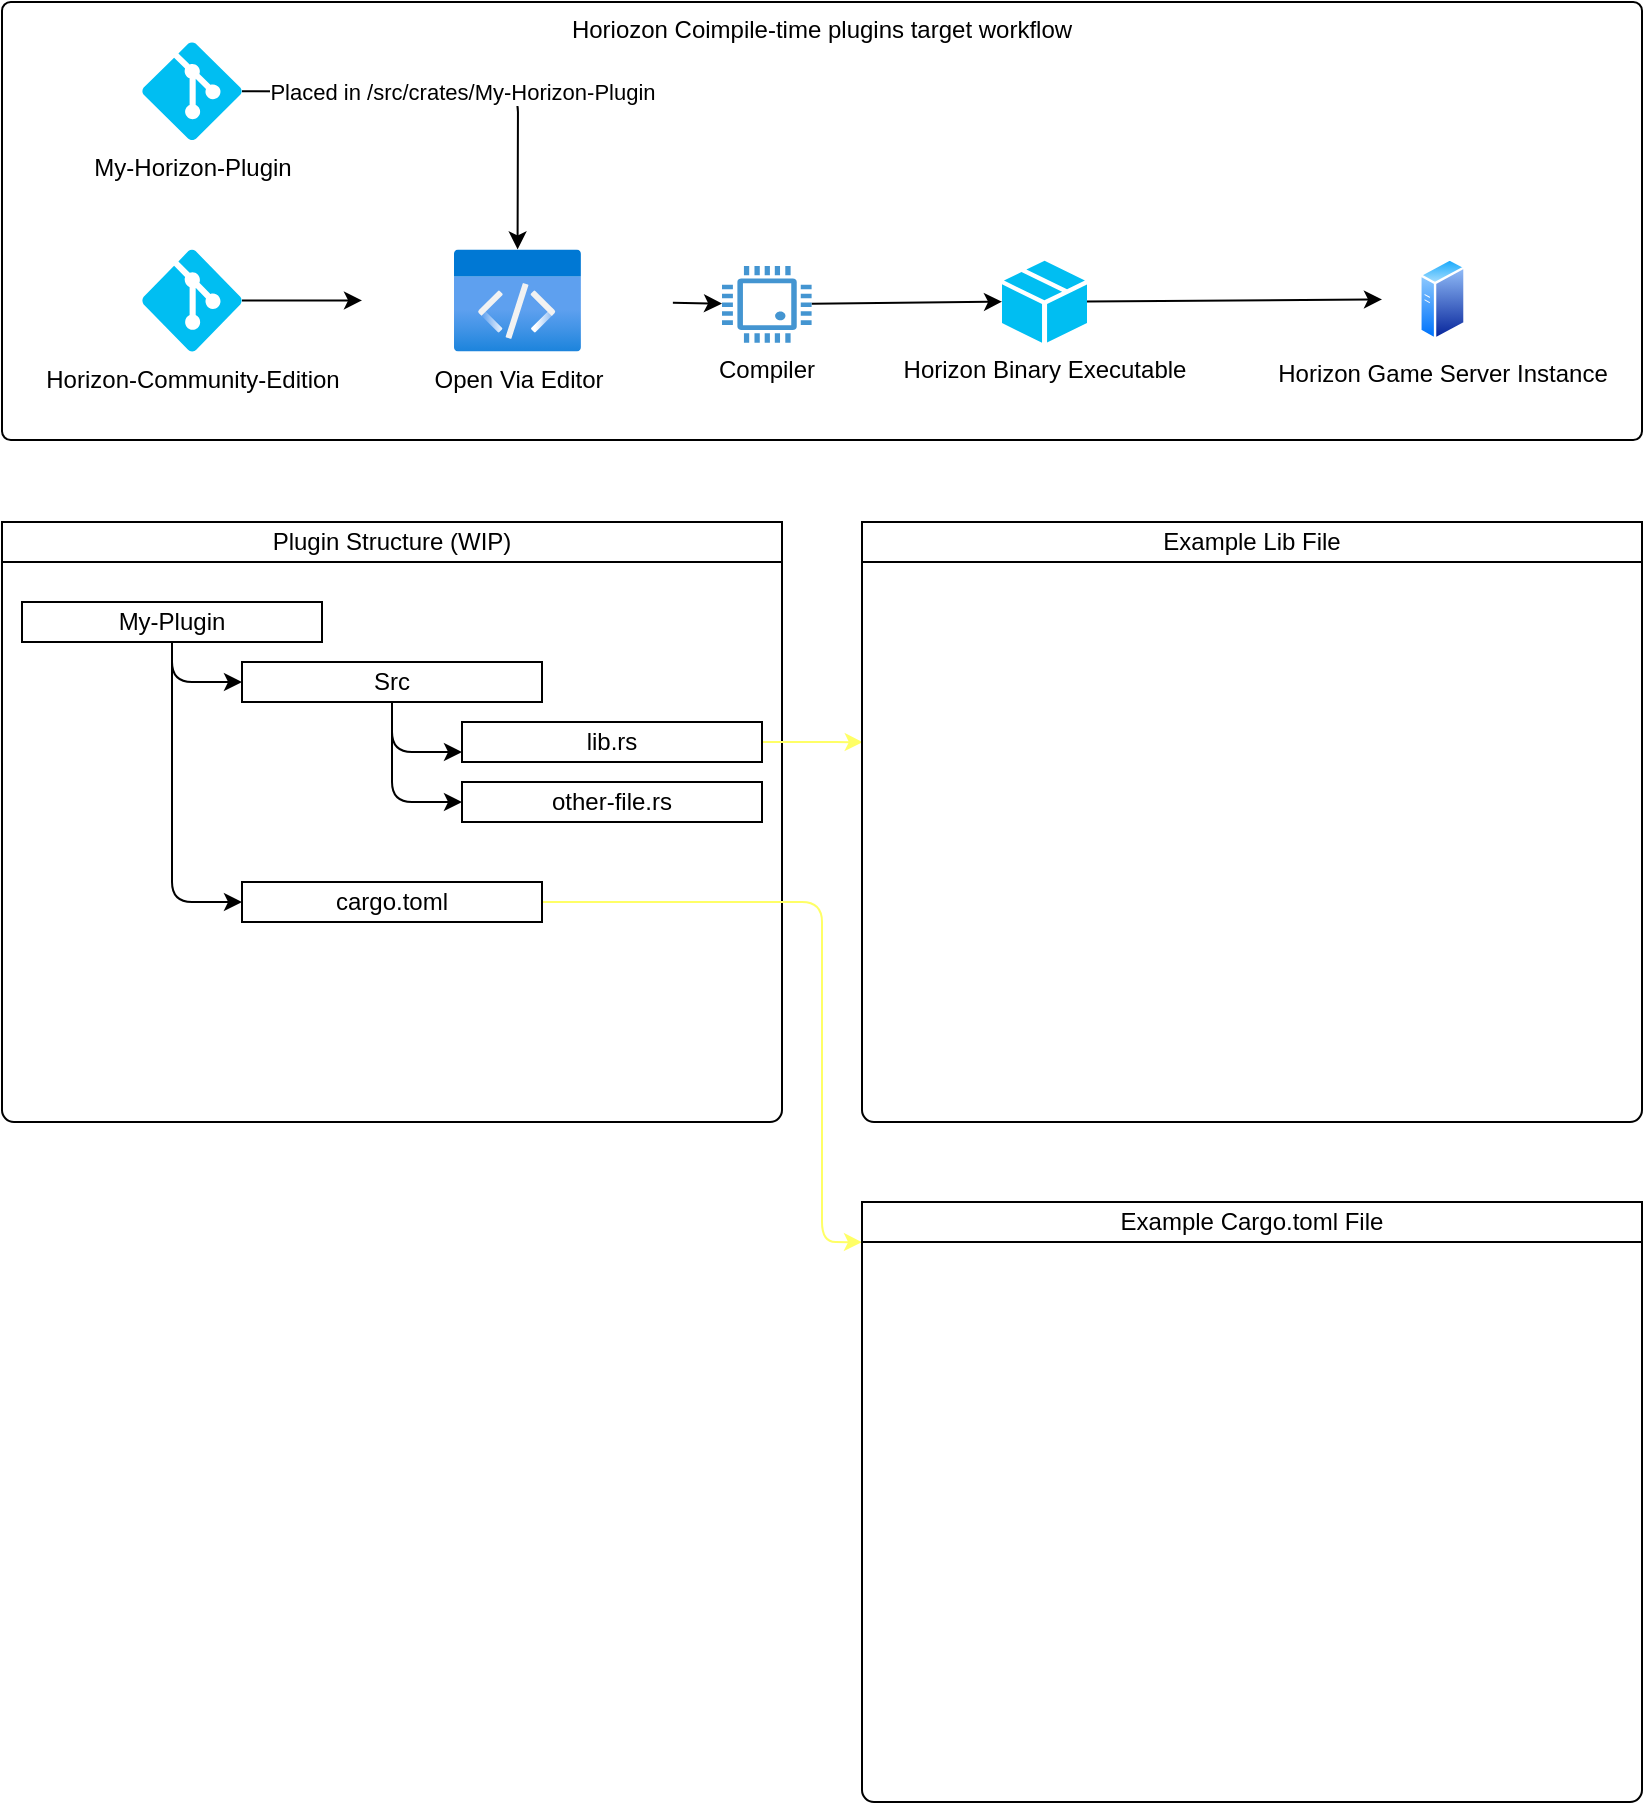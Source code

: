 <mxfile>
    <diagram id="8Sja1tul4LKNi_w8vkZC" name="Page-1">
        <mxGraphModel dx="1728" dy="550" grid="1" gridSize="10" guides="1" tooltips="1" connect="1" arrows="1" fold="1" page="1" pageScale="1" pageWidth="850" pageHeight="1100" math="0" shadow="0">
            <root>
                <mxCell id="0"/>
                <mxCell id="1" parent="0"/>
                <mxCell id="20" value="Horiozon Coimpile-time plugins target workflow" style="rounded=1;whiteSpace=wrap;html=1;arcSize=2;align=center;verticalAlign=top;" vertex="1" parent="1">
                    <mxGeometry x="10" y="120" width="820" height="219" as="geometry"/>
                </mxCell>
                <mxCell id="3" value="Horizon Game Server Instance" style="aspect=fixed;perimeter=ellipsePerimeter;html=1;align=center;shadow=0;dashed=0;spacingTop=3;image;image=img/lib/active_directory/generic_server.svg;" vertex="1" parent="1">
                    <mxGeometry x="700" y="248.05" width="60.42" height="41" as="geometry"/>
                </mxCell>
                <mxCell id="6" style="edgeStyle=none;html=1;" edge="1" parent="1" source="4" target="5">
                    <mxGeometry relative="1" as="geometry">
                        <Array as="points">
                            <mxPoint x="268" y="165"/>
                        </Array>
                    </mxGeometry>
                </mxCell>
                <mxCell id="9" value="Placed in /src/crates/My-Horizon-Plugin" style="edgeLabel;html=1;align=center;verticalAlign=middle;resizable=0;points=[];" vertex="1" connectable="0" parent="6">
                    <mxGeometry x="-0.113" y="1" relative="1" as="geometry">
                        <mxPoint x="14" y="1" as="offset"/>
                    </mxGeometry>
                </mxCell>
                <mxCell id="4" value="My-Horizon-Plugin" style="verticalLabelPosition=bottom;html=1;verticalAlign=top;align=center;strokeColor=none;fillColor=#00BEF2;shape=mxgraph.azure.git_repository;" vertex="1" parent="1">
                    <mxGeometry x="80" y="140" width="50" height="49" as="geometry"/>
                </mxCell>
                <mxCell id="12" style="edgeStyle=none;html=1;" edge="1" parent="1" source="5" target="11">
                    <mxGeometry relative="1" as="geometry"/>
                </mxCell>
                <mxCell id="5" value="Open Via Editor" style="aspect=fixed;html=1;points=[];align=center;image;fontSize=12;image=img/lib/azure2/general/Code.svg;" vertex="1" parent="1">
                    <mxGeometry x="190" y="243.7" width="155.43" height="51" as="geometry"/>
                </mxCell>
                <mxCell id="8" style="edgeStyle=none;html=1;" edge="1" parent="1" source="7" target="5">
                    <mxGeometry relative="1" as="geometry"/>
                </mxCell>
                <mxCell id="7" value="Horizon-Community-Edition" style="verticalLabelPosition=bottom;html=1;verticalAlign=top;align=center;strokeColor=none;fillColor=#00BEF2;shape=mxgraph.azure.git_repository;" vertex="1" parent="1">
                    <mxGeometry x="80" y="243.7" width="50" height="51" as="geometry"/>
                </mxCell>
                <mxCell id="16" style="edgeStyle=none;html=1;entryX=0;entryY=0.5;entryDx=0;entryDy=0;entryPerimeter=0;" edge="1" parent="1" source="11" target="13">
                    <mxGeometry relative="1" as="geometry"/>
                </mxCell>
                <mxCell id="11" value="Compiler" style="pointerEvents=1;shadow=0;dashed=0;html=1;strokeColor=none;fillColor=#4495D1;labelPosition=center;verticalLabelPosition=bottom;verticalAlign=top;align=center;outlineConnect=0;shape=mxgraph.veeam.cpu;" vertex="1" parent="1">
                    <mxGeometry x="370" y="251.95" width="44.8" height="38.4" as="geometry"/>
                </mxCell>
                <mxCell id="19" style="edgeStyle=none;html=1;" edge="1" parent="1" source="13" target="3">
                    <mxGeometry relative="1" as="geometry"/>
                </mxCell>
                <mxCell id="13" value="Horizon Binary Executable" style="verticalLabelPosition=bottom;html=1;verticalAlign=top;align=center;strokeColor=none;fillColor=#00BEF2;shape=mxgraph.azure.cloud_service_package_file;" vertex="1" parent="1">
                    <mxGeometry x="510" y="249.35" width="42.5" height="41" as="geometry"/>
                </mxCell>
                <mxCell id="21" value="" style="rounded=1;whiteSpace=wrap;html=1;arcSize=2;align=center;verticalAlign=top;" vertex="1" parent="1">
                    <mxGeometry x="10" y="380" width="390" height="300" as="geometry"/>
                </mxCell>
                <mxCell id="30" style="edgeStyle=none;html=1;entryX=0;entryY=0.5;entryDx=0;entryDy=0;" edge="1" parent="1" source="28" target="29">
                    <mxGeometry relative="1" as="geometry">
                        <Array as="points">
                            <mxPoint x="95" y="460"/>
                        </Array>
                    </mxGeometry>
                </mxCell>
                <mxCell id="36" style="edgeStyle=none;html=1;entryX=0;entryY=0.5;entryDx=0;entryDy=0;" edge="1" parent="1" source="28" target="35">
                    <mxGeometry relative="1" as="geometry">
                        <Array as="points">
                            <mxPoint x="95" y="570"/>
                        </Array>
                    </mxGeometry>
                </mxCell>
                <mxCell id="28" value="My-Plugin" style="rounded=0;whiteSpace=wrap;html=1;" vertex="1" parent="1">
                    <mxGeometry x="20" y="420" width="150" height="20" as="geometry"/>
                </mxCell>
                <mxCell id="32" style="edgeStyle=none;html=1;entryX=0;entryY=0.75;entryDx=0;entryDy=0;" edge="1" parent="1" source="29" target="31">
                    <mxGeometry relative="1" as="geometry">
                        <Array as="points">
                            <mxPoint x="205" y="495"/>
                        </Array>
                    </mxGeometry>
                </mxCell>
                <mxCell id="34" style="edgeStyle=none;html=1;entryX=0;entryY=0.5;entryDx=0;entryDy=0;" edge="1" parent="1" source="29" target="33">
                    <mxGeometry relative="1" as="geometry">
                        <Array as="points">
                            <mxPoint x="205" y="520"/>
                        </Array>
                    </mxGeometry>
                </mxCell>
                <mxCell id="29" value="Src" style="rounded=0;whiteSpace=wrap;html=1;" vertex="1" parent="1">
                    <mxGeometry x="130" y="450" width="150" height="20" as="geometry"/>
                </mxCell>
                <mxCell id="37" style="edgeStyle=none;html=1;entryX=0.001;entryY=0.367;entryDx=0;entryDy=0;entryPerimeter=0;fontColor=#FFFF66;strokeColor=#FFFF66;" edge="1" parent="1" source="31" target="38">
                    <mxGeometry relative="1" as="geometry">
                        <mxPoint x="460" y="490" as="targetPoint"/>
                        <Array as="points">
                            <mxPoint x="420" y="490"/>
                        </Array>
                    </mxGeometry>
                </mxCell>
                <mxCell id="31" value="lib.rs" style="rounded=0;whiteSpace=wrap;html=1;" vertex="1" parent="1">
                    <mxGeometry x="240" y="480" width="150" height="20" as="geometry"/>
                </mxCell>
                <mxCell id="33" value="other-file.rs" style="rounded=0;whiteSpace=wrap;html=1;" vertex="1" parent="1">
                    <mxGeometry x="240" y="510" width="150" height="20" as="geometry"/>
                </mxCell>
                <mxCell id="44" style="edgeStyle=none;html=1;entryX=0;entryY=0.067;entryDx=0;entryDy=0;entryPerimeter=0;fontColor=#FFFF66;strokeColor=#FFFF66;" edge="1" parent="1" source="35" target="42">
                    <mxGeometry relative="1" as="geometry">
                        <Array as="points">
                            <mxPoint x="420" y="570"/>
                            <mxPoint x="420" y="740"/>
                        </Array>
                    </mxGeometry>
                </mxCell>
                <mxCell id="35" value="cargo.toml" style="rounded=0;whiteSpace=wrap;html=1;" vertex="1" parent="1">
                    <mxGeometry x="130" y="560" width="150" height="20" as="geometry"/>
                </mxCell>
                <mxCell id="38" value="" style="rounded=1;whiteSpace=wrap;html=1;arcSize=2;align=center;verticalAlign=top;" vertex="1" parent="1">
                    <mxGeometry x="440" y="380" width="390" height="300" as="geometry"/>
                </mxCell>
                <mxCell id="41" value="&lt;span style=&quot;&quot;&gt;Example Lib File&lt;/span&gt;" style="rounded=0;whiteSpace=wrap;html=1;verticalAlign=middle;align=center;spacing=0;" vertex="1" parent="1">
                    <mxGeometry x="440" y="380" width="390" height="20" as="geometry"/>
                </mxCell>
                <mxCell id="42" value="" style="rounded=1;whiteSpace=wrap;html=1;arcSize=2;align=center;verticalAlign=top;" vertex="1" parent="1">
                    <mxGeometry x="440" y="720" width="390" height="300" as="geometry"/>
                </mxCell>
                <mxCell id="43" value="&lt;span style=&quot;&quot;&gt;Example Cargo.toml File&lt;/span&gt;" style="rounded=0;whiteSpace=wrap;html=1;verticalAlign=middle;align=center;spacing=0;" vertex="1" parent="1">
                    <mxGeometry x="440" y="720" width="390" height="20" as="geometry"/>
                </mxCell>
                <mxCell id="45" value="&lt;span style=&quot;&quot;&gt;Plugin Structure (WIP)&lt;/span&gt;" style="rounded=0;whiteSpace=wrap;html=1;verticalAlign=middle;align=center;spacing=0;" vertex="1" parent="1">
                    <mxGeometry x="10" y="380" width="390" height="20" as="geometry"/>
                </mxCell>
            </root>
        </mxGraphModel>
    </diagram>
</mxfile>